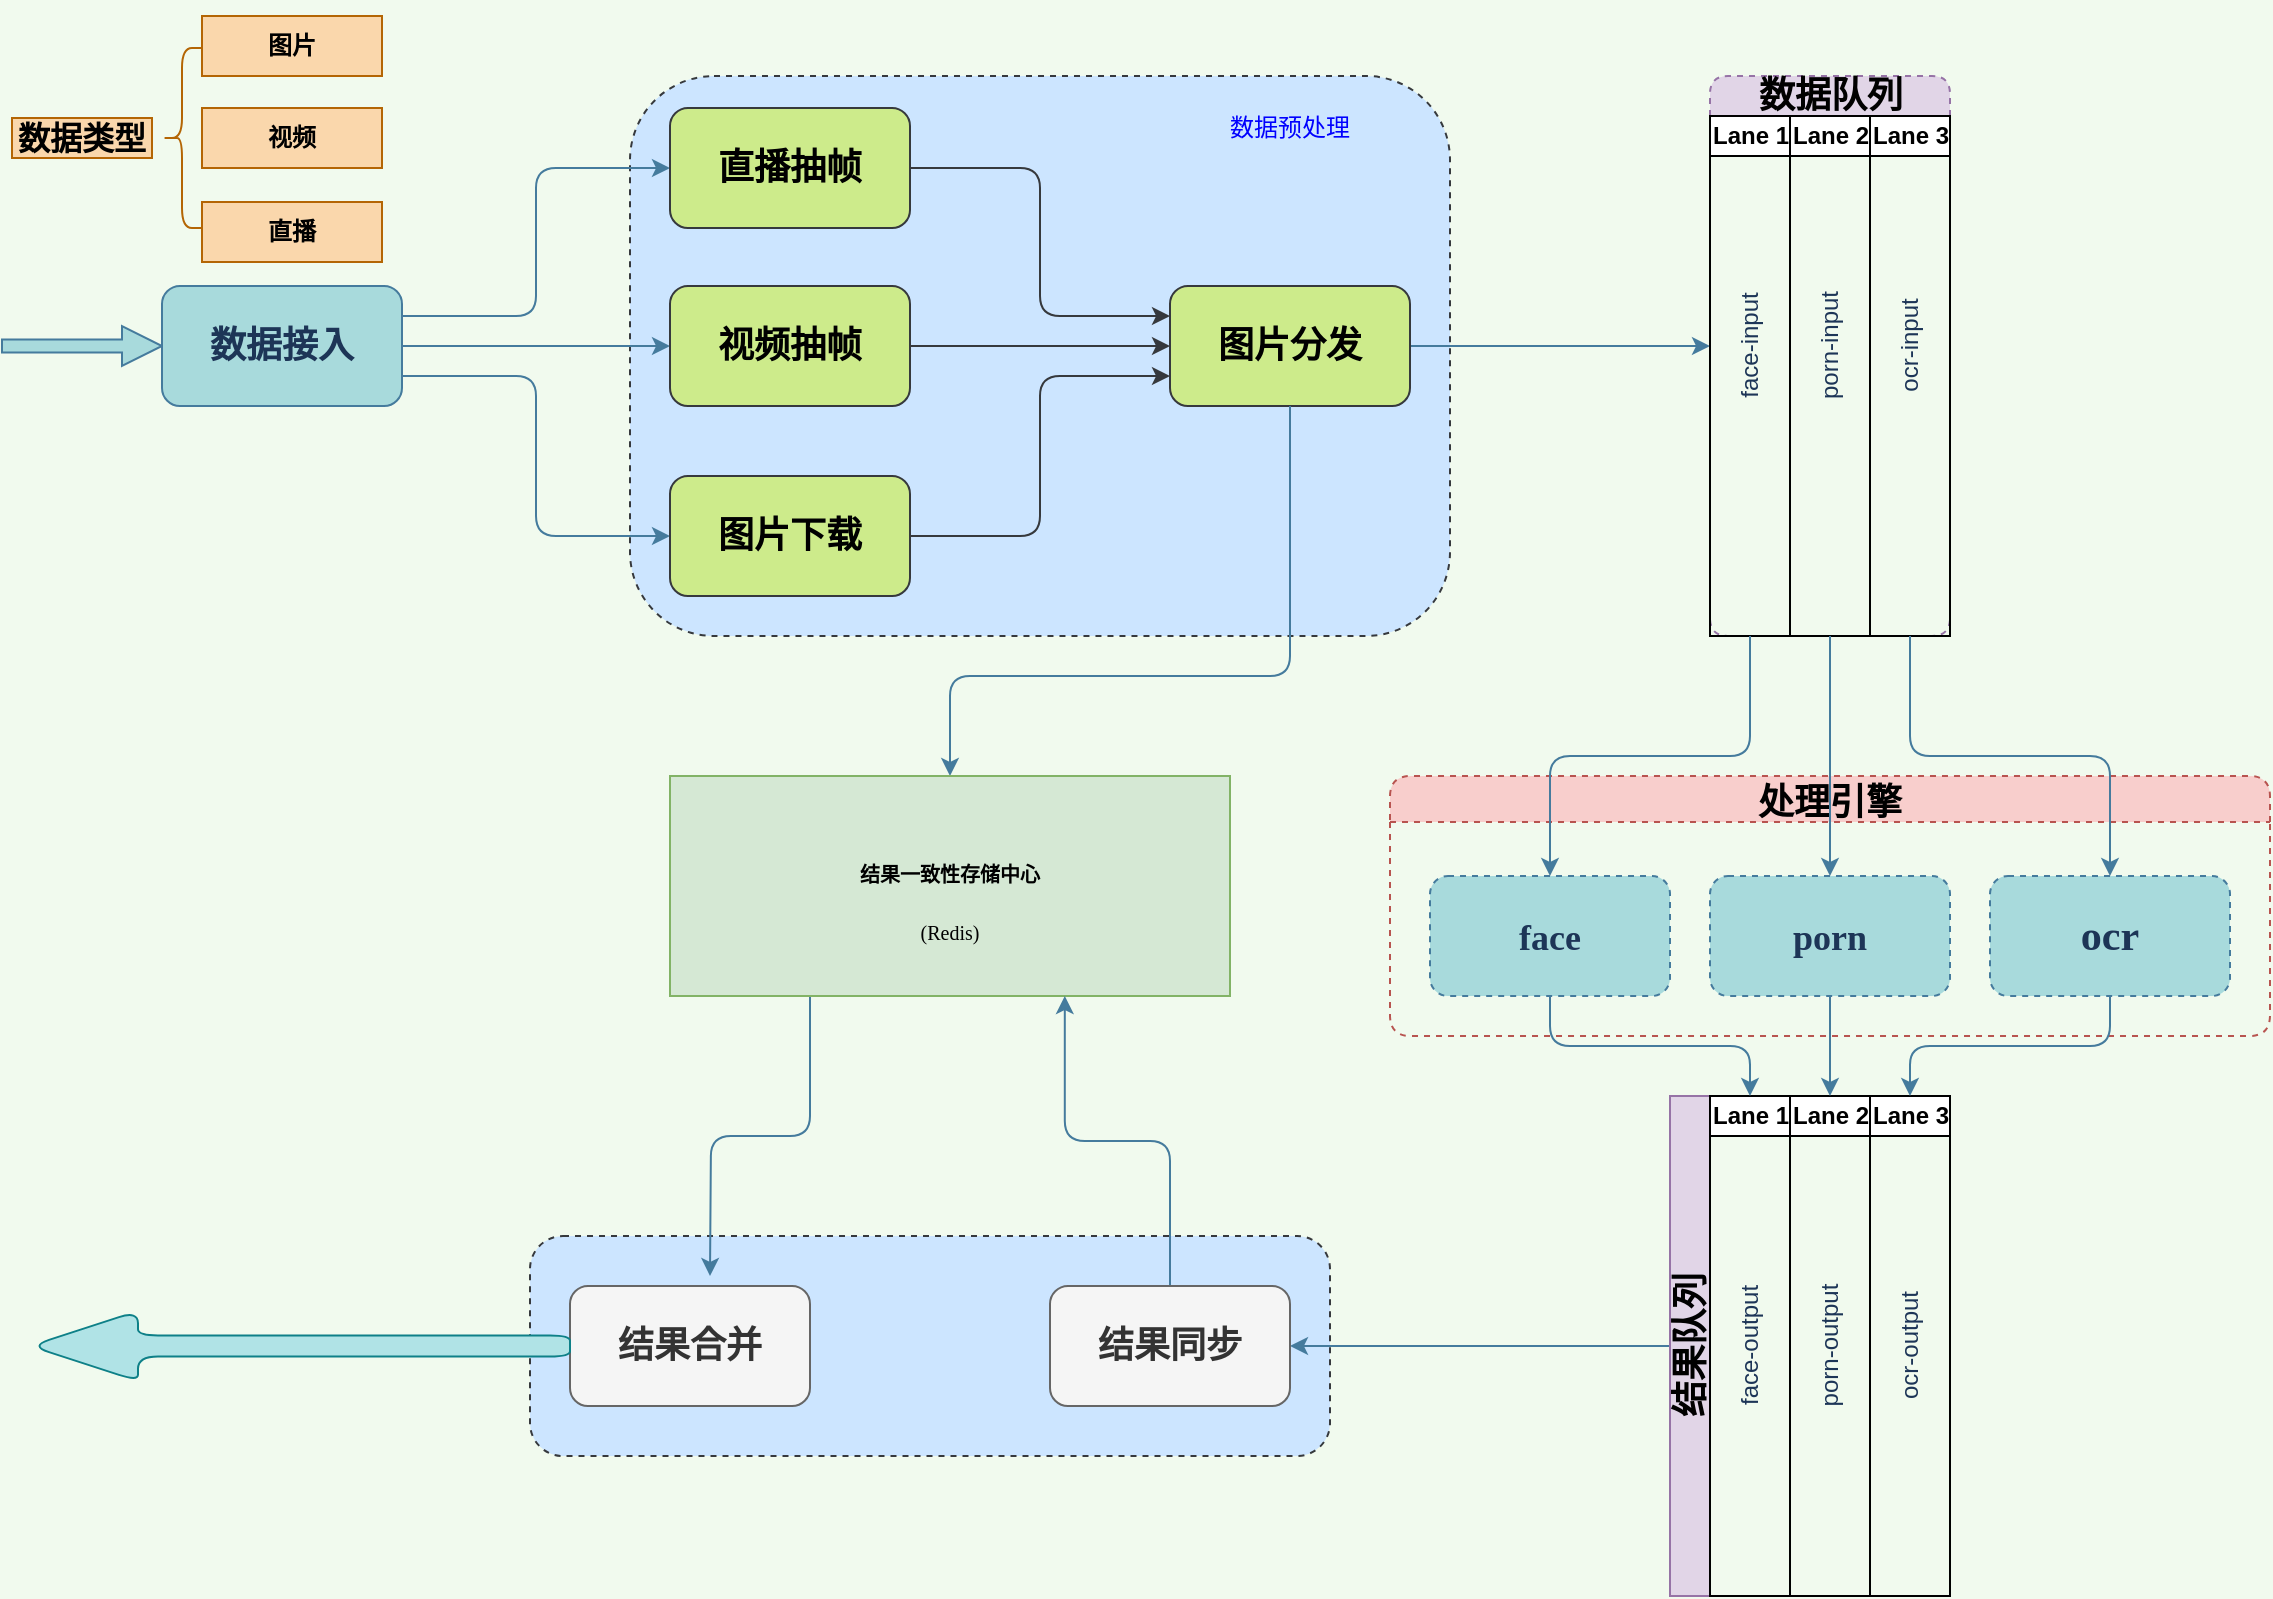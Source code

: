<mxfile version="13.10.4" type="github">
  <diagram id="h1go9skNZxWVvWuTAxgh" name="Page-1">
    <mxGraphModel dx="3101" dy="750" grid="1" gridSize="10" guides="1" tooltips="1" connect="1" arrows="1" fold="1" page="1" pageScale="1" pageWidth="827" pageHeight="1169" background="#F1FAEE" math="0" shadow="0">
      <root>
        <mxCell id="0" />
        <mxCell id="1" parent="0" />
        <mxCell id="aP0xkrd6JBsTT6EtkUmq-55" value="" style="rounded=1;whiteSpace=wrap;html=1;strokeColor=#36393d;strokeWidth=1;fillColor=#cce5ff;dashed=1;" vertex="1" parent="1">
          <mxGeometry x="-1390" y="720" width="400" height="110" as="geometry" />
        </mxCell>
        <mxCell id="0IOBR0UWIJ8B12urthg3-31" value="" style="whiteSpace=wrap;html=1;rounded=1;sketch=0;strokeColor=#36393d;fillColor=#cce5ff;dashed=1;shadow=0;glass=0;" parent="1" vertex="1">
          <mxGeometry x="-1340" y="140" width="410" height="280" as="geometry" />
        </mxCell>
        <mxCell id="0IOBR0UWIJ8B12urthg3-5" value="" style="html=1;shadow=0;dashed=0;align=center;verticalAlign=middle;shape=mxgraph.arrows2.arrow;dy=0.67;dx=20;notch=0;rounded=0;sketch=0;strokeColor=#457B9D;fillColor=#A8DADC;fontColor=#1D3557;" parent="1" vertex="1">
          <mxGeometry x="-1654" y="265" width="80" height="20" as="geometry" />
        </mxCell>
        <mxCell id="0IOBR0UWIJ8B12urthg3-24" style="edgeStyle=orthogonalEdgeStyle;curved=0;rounded=1;sketch=0;orthogonalLoop=1;jettySize=auto;html=1;exitX=1;exitY=0.75;exitDx=0;exitDy=0;entryX=0;entryY=0.5;entryDx=0;entryDy=0;strokeColor=#457B9D;fillColor=#A8DADC;fontColor=#1D3557;" parent="1" source="0IOBR0UWIJ8B12urthg3-6" target="0IOBR0UWIJ8B12urthg3-22" edge="1">
          <mxGeometry relative="1" as="geometry" />
        </mxCell>
        <mxCell id="0IOBR0UWIJ8B12urthg3-25" style="edgeStyle=orthogonalEdgeStyle;curved=0;rounded=1;sketch=0;orthogonalLoop=1;jettySize=auto;html=1;exitX=1;exitY=0.25;exitDx=0;exitDy=0;entryX=0;entryY=0.5;entryDx=0;entryDy=0;strokeColor=#457B9D;fillColor=#A8DADC;fontColor=#1D3557;" parent="1" source="0IOBR0UWIJ8B12urthg3-6" target="0IOBR0UWIJ8B12urthg3-21" edge="1">
          <mxGeometry relative="1" as="geometry" />
        </mxCell>
        <mxCell id="0IOBR0UWIJ8B12urthg3-26" style="edgeStyle=orthogonalEdgeStyle;curved=0;rounded=1;sketch=0;orthogonalLoop=1;jettySize=auto;html=1;exitX=1;exitY=0.5;exitDx=0;exitDy=0;entryX=0;entryY=0.5;entryDx=0;entryDy=0;strokeColor=#457B9D;fillColor=#A8DADC;fontColor=#1D3557;" parent="1" source="0IOBR0UWIJ8B12urthg3-6" target="0IOBR0UWIJ8B12urthg3-19" edge="1">
          <mxGeometry relative="1" as="geometry" />
        </mxCell>
        <mxCell id="0IOBR0UWIJ8B12urthg3-6" value="&lt;h4&gt;&lt;font style=&quot;font-size: 18px&quot; face=&quot;Verdana&quot;&gt;数据接入&lt;/font&gt;&lt;/h4&gt;" style="rounded=1;whiteSpace=wrap;html=1;sketch=0;strokeColor=#457B9D;fillColor=#A8DADC;fontColor=#1D3557;" parent="1" vertex="1">
          <mxGeometry x="-1574" y="245" width="120" height="60" as="geometry" />
        </mxCell>
        <mxCell id="0IOBR0UWIJ8B12urthg3-7" value="" style="shape=curlyBracket;whiteSpace=wrap;html=1;rounded=1;sketch=0;strokeColor=#b46504;fillColor=#fad7ac;size=0.5;" parent="1" vertex="1">
          <mxGeometry x="-1574" y="126" width="20" height="90" as="geometry" />
        </mxCell>
        <mxCell id="0IOBR0UWIJ8B12urthg3-13" value="&lt;h4&gt;图片&lt;/h4&gt;" style="rounded=0;whiteSpace=wrap;html=1;sketch=0;strokeColor=#b46504;fillColor=#fad7ac;" parent="1" vertex="1">
          <mxGeometry x="-1554" y="110" width="90" height="30" as="geometry" />
        </mxCell>
        <mxCell id="0IOBR0UWIJ8B12urthg3-14" value="&lt;h4&gt;视频&lt;/h4&gt;" style="rounded=0;whiteSpace=wrap;html=1;sketch=0;strokeColor=#b46504;fillColor=#fad7ac;" parent="1" vertex="1">
          <mxGeometry x="-1554" y="156" width="90" height="30" as="geometry" />
        </mxCell>
        <mxCell id="0IOBR0UWIJ8B12urthg3-15" value="&lt;h4&gt;直播&lt;/h4&gt;" style="rounded=0;whiteSpace=wrap;html=1;sketch=0;strokeColor=#b46504;fillColor=#fad7ac;" parent="1" vertex="1">
          <mxGeometry x="-1554" y="203" width="90" height="30" as="geometry" />
        </mxCell>
        <mxCell id="0IOBR0UWIJ8B12urthg3-18" value="&lt;h3&gt;&lt;font style=&quot;font-size: 16px&quot;&gt;数据类型&lt;/font&gt;&lt;/h3&gt;" style="text;html=1;strokeColor=#b46504;fillColor=#fad7ac;align=center;verticalAlign=middle;whiteSpace=wrap;rounded=0;sketch=0;" parent="1" vertex="1">
          <mxGeometry x="-1649" y="161" width="70" height="20" as="geometry" />
        </mxCell>
        <mxCell id="0IOBR0UWIJ8B12urthg3-30" style="edgeStyle=orthogonalEdgeStyle;curved=0;rounded=1;sketch=0;orthogonalLoop=1;jettySize=auto;html=1;exitX=1;exitY=0.5;exitDx=0;exitDy=0;entryX=0;entryY=0.5;entryDx=0;entryDy=0;strokeColor=#36393d;fillColor=#cdeb8b;fontColor=#1D3557;" parent="1" source="0IOBR0UWIJ8B12urthg3-19" target="0IOBR0UWIJ8B12urthg3-27" edge="1">
          <mxGeometry relative="1" as="geometry" />
        </mxCell>
        <mxCell id="0IOBR0UWIJ8B12urthg3-19" value="&lt;h3 style=&quot;font-size: 18px&quot;&gt;视频抽帧&lt;/h3&gt;" style="rounded=1;whiteSpace=wrap;html=1;sketch=0;strokeColor=#36393d;fillColor=#cdeb8b;" parent="1" vertex="1">
          <mxGeometry x="-1320" y="245" width="120" height="60" as="geometry" />
        </mxCell>
        <mxCell id="0IOBR0UWIJ8B12urthg3-28" style="edgeStyle=orthogonalEdgeStyle;curved=0;rounded=1;sketch=0;orthogonalLoop=1;jettySize=auto;html=1;exitX=1;exitY=0.5;exitDx=0;exitDy=0;entryX=0;entryY=0.25;entryDx=0;entryDy=0;strokeColor=#36393d;fillColor=#cdeb8b;fontColor=#1D3557;" parent="1" source="0IOBR0UWIJ8B12urthg3-21" target="0IOBR0UWIJ8B12urthg3-27" edge="1">
          <mxGeometry relative="1" as="geometry" />
        </mxCell>
        <mxCell id="0IOBR0UWIJ8B12urthg3-21" value="&lt;h3 style=&quot;font-size: 18px&quot;&gt;直播抽帧&lt;/h3&gt;" style="rounded=1;whiteSpace=wrap;html=1;sketch=0;strokeColor=#36393d;fillColor=#cdeb8b;" parent="1" vertex="1">
          <mxGeometry x="-1320" y="156" width="120" height="60" as="geometry" />
        </mxCell>
        <mxCell id="0IOBR0UWIJ8B12urthg3-29" style="edgeStyle=orthogonalEdgeStyle;curved=0;rounded=1;sketch=0;orthogonalLoop=1;jettySize=auto;html=1;exitX=1;exitY=0.5;exitDx=0;exitDy=0;entryX=0;entryY=0.75;entryDx=0;entryDy=0;strokeColor=#36393d;fillColor=#cdeb8b;fontColor=#1D3557;" parent="1" source="0IOBR0UWIJ8B12urthg3-22" target="0IOBR0UWIJ8B12urthg3-27" edge="1">
          <mxGeometry relative="1" as="geometry" />
        </mxCell>
        <mxCell id="0IOBR0UWIJ8B12urthg3-22" value="&lt;h3 style=&quot;font-size: 18px&quot;&gt;图片下载&lt;/h3&gt;" style="rounded=1;whiteSpace=wrap;html=1;sketch=0;strokeColor=#36393d;fillColor=#cdeb8b;" parent="1" vertex="1">
          <mxGeometry x="-1320" y="340" width="120" height="60" as="geometry" />
        </mxCell>
        <mxCell id="0IOBR0UWIJ8B12urthg3-43" style="edgeStyle=orthogonalEdgeStyle;curved=0;rounded=1;sketch=0;orthogonalLoop=1;jettySize=auto;html=1;strokeColor=#457B9D;fillColor=#A8DADC;fontColor=#1D3557;exitX=1;exitY=0.5;exitDx=0;exitDy=0;" parent="1" edge="1" source="0IOBR0UWIJ8B12urthg3-27">
          <mxGeometry relative="1" as="geometry">
            <mxPoint x="-800" y="275" as="targetPoint" />
            <mxPoint x="-910" y="275" as="sourcePoint" />
          </mxGeometry>
        </mxCell>
        <mxCell id="0IOBR0UWIJ8B12urthg3-27" value="&lt;h3 style=&quot;font-size: 18px&quot;&gt;图片分发&lt;/h3&gt;" style="rounded=1;whiteSpace=wrap;html=1;sketch=0;strokeColor=#36393d;fillColor=#cdeb8b;" parent="1" vertex="1">
          <mxGeometry x="-1070" y="245" width="120" height="60" as="geometry" />
        </mxCell>
        <mxCell id="0IOBR0UWIJ8B12urthg3-34" value="&lt;font color=&quot;#0000ff&quot;&gt;数据预处理&lt;/font&gt;" style="text;html=1;strokeColor=none;fillColor=none;align=center;verticalAlign=middle;whiteSpace=wrap;rounded=0;shadow=0;glass=0;dashed=1;sketch=0;fontColor=#1D3557;" parent="1" vertex="1">
          <mxGeometry x="-1045" y="156" width="70" height="20" as="geometry" />
        </mxCell>
        <mxCell id="0IOBR0UWIJ8B12urthg3-39" value="&lt;h3&gt;&lt;font style=&quot;font-size: 18px&quot; face=&quot;Verdana&quot;&gt;数据队列&lt;/font&gt;&lt;/h3&gt;" style="swimlane;html=1;childLayout=stackLayout;resizeParent=1;resizeParentMax=0;startSize=20;rounded=1;shadow=0;glass=0;dashed=1;sketch=0;strokeColor=#9673a6;fillColor=#e1d5e7;" parent="1" vertex="1">
          <mxGeometry x="-800" y="140" width="120" height="280" as="geometry" />
        </mxCell>
        <mxCell id="0IOBR0UWIJ8B12urthg3-40" value="Lane 1" style="swimlane;html=1;startSize=20;" parent="0IOBR0UWIJ8B12urthg3-39" vertex="1">
          <mxGeometry y="20" width="40" height="260" as="geometry" />
        </mxCell>
        <mxCell id="0IOBR0UWIJ8B12urthg3-44" value="face-input" style="text;html=1;align=center;verticalAlign=middle;resizable=0;points=[];autosize=1;fontColor=#1D3557;horizontal=0;" parent="0IOBR0UWIJ8B12urthg3-40" vertex="1">
          <mxGeometry x="5" y="85" width="30" height="60" as="geometry" />
        </mxCell>
        <mxCell id="0IOBR0UWIJ8B12urthg3-41" value="Lane 2" style="swimlane;html=1;startSize=20;" parent="0IOBR0UWIJ8B12urthg3-39" vertex="1">
          <mxGeometry x="40" y="20" width="40" height="260" as="geometry" />
        </mxCell>
        <mxCell id="0IOBR0UWIJ8B12urthg3-45" value="porn-input" style="text;html=1;align=center;verticalAlign=middle;resizable=0;points=[];autosize=1;fontColor=#1D3557;horizontal=0;" parent="0IOBR0UWIJ8B12urthg3-41" vertex="1">
          <mxGeometry x="5" y="85" width="30" height="60" as="geometry" />
        </mxCell>
        <mxCell id="0IOBR0UWIJ8B12urthg3-42" value="Lane 3" style="swimlane;html=1;startSize=20;" parent="0IOBR0UWIJ8B12urthg3-39" vertex="1">
          <mxGeometry x="80" y="20" width="40" height="260" as="geometry" />
        </mxCell>
        <mxCell id="0IOBR0UWIJ8B12urthg3-46" value="ocr-input" style="text;html=1;align=center;verticalAlign=middle;resizable=0;points=[];autosize=1;fontColor=#1D3557;horizontal=0;" parent="0IOBR0UWIJ8B12urthg3-42" vertex="1">
          <mxGeometry x="5" y="90" width="30" height="50" as="geometry" />
        </mxCell>
        <mxCell id="0IOBR0UWIJ8B12urthg3-47" value="处理引擎" style="swimlane;rounded=1;shadow=0;glass=0;dashed=1;sketch=0;strokeColor=#b85450;fillColor=#f8cecc;fontSize=18;fontFamily=Verdana;" parent="1" vertex="1">
          <mxGeometry x="-960" y="490" width="440" height="130" as="geometry">
            <mxRectangle x="-960" y="490" width="100" height="30" as="alternateBounds" />
          </mxGeometry>
        </mxCell>
        <mxCell id="0IOBR0UWIJ8B12urthg3-48" value="&lt;h3&gt;&lt;font style=&quot;font-size: 18px&quot;&gt;face&lt;/font&gt;&lt;/h3&gt;" style="rounded=1;whiteSpace=wrap;html=1;shadow=0;glass=0;dashed=1;sketch=0;strokeColor=#457B9D;fillColor=#A8DADC;fontFamily=Verdana;fontSize=18;fontColor=#1D3557;" parent="0IOBR0UWIJ8B12urthg3-47" vertex="1">
          <mxGeometry x="20" y="50" width="120" height="60" as="geometry" />
        </mxCell>
        <mxCell id="0IOBR0UWIJ8B12urthg3-49" value="&lt;h3&gt;&lt;font style=&quot;font-size: 18px&quot;&gt;porn&lt;/font&gt;&lt;/h3&gt;" style="rounded=1;whiteSpace=wrap;html=1;shadow=0;glass=0;dashed=1;sketch=0;strokeColor=#457B9D;fillColor=#A8DADC;fontFamily=Verdana;fontSize=18;fontColor=#1D3557;" parent="0IOBR0UWIJ8B12urthg3-47" vertex="1">
          <mxGeometry x="160" y="50" width="120" height="60" as="geometry" />
        </mxCell>
        <mxCell id="0IOBR0UWIJ8B12urthg3-50" value="&lt;h3&gt;ocr&lt;/h3&gt;" style="rounded=1;whiteSpace=wrap;html=1;shadow=0;glass=0;dashed=1;sketch=0;strokeColor=#457B9D;fillColor=#A8DADC;fontFamily=Verdana;fontSize=18;fontColor=#1D3557;" parent="0IOBR0UWIJ8B12urthg3-47" vertex="1">
          <mxGeometry x="300" y="50" width="120" height="60" as="geometry" />
        </mxCell>
        <mxCell id="0IOBR0UWIJ8B12urthg3-51" style="edgeStyle=orthogonalEdgeStyle;curved=0;rounded=1;sketch=0;orthogonalLoop=1;jettySize=auto;html=1;exitX=0.5;exitY=1;exitDx=0;exitDy=0;entryX=0.5;entryY=0;entryDx=0;entryDy=0;strokeColor=#457B9D;fillColor=#A8DADC;fontFamily=Verdana;fontSize=18;fontColor=#1D3557;" parent="1" source="0IOBR0UWIJ8B12urthg3-40" target="0IOBR0UWIJ8B12urthg3-48" edge="1">
          <mxGeometry relative="1" as="geometry" />
        </mxCell>
        <mxCell id="0IOBR0UWIJ8B12urthg3-52" style="edgeStyle=orthogonalEdgeStyle;curved=0;rounded=1;sketch=0;orthogonalLoop=1;jettySize=auto;html=1;exitX=0.5;exitY=1;exitDx=0;exitDy=0;entryX=0.5;entryY=0;entryDx=0;entryDy=0;strokeColor=#457B9D;fillColor=#A8DADC;fontFamily=Verdana;fontSize=18;fontColor=#1D3557;" parent="1" source="0IOBR0UWIJ8B12urthg3-41" target="0IOBR0UWIJ8B12urthg3-49" edge="1">
          <mxGeometry relative="1" as="geometry" />
        </mxCell>
        <mxCell id="0IOBR0UWIJ8B12urthg3-53" style="edgeStyle=orthogonalEdgeStyle;curved=0;rounded=1;sketch=0;orthogonalLoop=1;jettySize=auto;html=1;exitX=0.5;exitY=1;exitDx=0;exitDy=0;strokeColor=#457B9D;fillColor=#A8DADC;fontFamily=Verdana;fontSize=18;fontColor=#1D3557;" parent="1" source="0IOBR0UWIJ8B12urthg3-42" target="0IOBR0UWIJ8B12urthg3-50" edge="1">
          <mxGeometry relative="1" as="geometry" />
        </mxCell>
        <mxCell id="aP0xkrd6JBsTT6EtkUmq-49" style="edgeStyle=orthogonalEdgeStyle;rounded=1;orthogonalLoop=1;jettySize=auto;html=1;exitX=0;exitY=0.5;exitDx=0;exitDy=0;entryX=1;entryY=0.5;entryDx=0;entryDy=0;strokeColor=#457B9D;" edge="1" parent="1" source="aP0xkrd6JBsTT6EtkUmq-20" target="aP0xkrd6JBsTT6EtkUmq-43">
          <mxGeometry relative="1" as="geometry" />
        </mxCell>
        <mxCell id="aP0xkrd6JBsTT6EtkUmq-20" value="&lt;h3&gt;&lt;font style=&quot;font-size: 18px&quot; face=&quot;Verdana&quot;&gt;结果队列&lt;/font&gt;&lt;/h3&gt;" style="swimlane;html=1;childLayout=stackLayout;resizeParent=1;resizeParentMax=0;startSize=20;horizontal=0;horizontalStack=1;fillColor=#e1d5e7;strokeColor=#9673a6;" vertex="1" parent="1">
          <mxGeometry x="-820" y="650" width="140" height="250" as="geometry" />
        </mxCell>
        <mxCell id="aP0xkrd6JBsTT6EtkUmq-21" value="Lane 1" style="swimlane;html=1;startSize=20;" vertex="1" parent="aP0xkrd6JBsTT6EtkUmq-20">
          <mxGeometry x="20" width="40" height="250" as="geometry" />
        </mxCell>
        <mxCell id="aP0xkrd6JBsTT6EtkUmq-24" value="face-output" style="text;html=1;align=center;verticalAlign=middle;resizable=0;points=[];autosize=1;fontColor=#1D3557;horizontal=0;" vertex="1" parent="aP0xkrd6JBsTT6EtkUmq-21">
          <mxGeometry x="5" y="90" width="30" height="70" as="geometry" />
        </mxCell>
        <mxCell id="aP0xkrd6JBsTT6EtkUmq-22" value="Lane 2" style="swimlane;html=1;startSize=20;" vertex="1" parent="aP0xkrd6JBsTT6EtkUmq-20">
          <mxGeometry x="60" width="40" height="250" as="geometry" />
        </mxCell>
        <mxCell id="aP0xkrd6JBsTT6EtkUmq-25" value="porn-output" style="text;html=1;align=center;verticalAlign=middle;resizable=0;points=[];autosize=1;fontColor=#1D3557;horizontal=0;" vertex="1" parent="aP0xkrd6JBsTT6EtkUmq-22">
          <mxGeometry x="5" y="90" width="30" height="70" as="geometry" />
        </mxCell>
        <mxCell id="aP0xkrd6JBsTT6EtkUmq-23" value="Lane 3" style="swimlane;html=1;startSize=20;" vertex="1" parent="aP0xkrd6JBsTT6EtkUmq-20">
          <mxGeometry x="100" width="40" height="250" as="geometry" />
        </mxCell>
        <mxCell id="aP0xkrd6JBsTT6EtkUmq-26" value="ocr-output" style="text;html=1;align=center;verticalAlign=middle;resizable=0;points=[];autosize=1;fontColor=#1D3557;horizontal=0;" vertex="1" parent="aP0xkrd6JBsTT6EtkUmq-23">
          <mxGeometry x="5" y="95" width="30" height="60" as="geometry" />
        </mxCell>
        <mxCell id="aP0xkrd6JBsTT6EtkUmq-28" style="edgeStyle=orthogonalEdgeStyle;rounded=0;orthogonalLoop=1;jettySize=auto;html=1;exitX=0.5;exitY=1;exitDx=0;exitDy=0;entryX=0.5;entryY=0;entryDx=0;entryDy=0;strokeColor=#457B9D;" edge="1" parent="1" source="0IOBR0UWIJ8B12urthg3-49" target="aP0xkrd6JBsTT6EtkUmq-22">
          <mxGeometry relative="1" as="geometry" />
        </mxCell>
        <mxCell id="aP0xkrd6JBsTT6EtkUmq-29" style="edgeStyle=orthogonalEdgeStyle;rounded=1;orthogonalLoop=1;jettySize=auto;html=1;exitX=0.5;exitY=1;exitDx=0;exitDy=0;entryX=0.5;entryY=0;entryDx=0;entryDy=0;strokeColor=#457B9D;" edge="1" parent="1" source="0IOBR0UWIJ8B12urthg3-48" target="aP0xkrd6JBsTT6EtkUmq-21">
          <mxGeometry relative="1" as="geometry" />
        </mxCell>
        <mxCell id="aP0xkrd6JBsTT6EtkUmq-31" style="edgeStyle=orthogonalEdgeStyle;rounded=1;orthogonalLoop=1;jettySize=auto;html=1;exitX=0.5;exitY=1;exitDx=0;exitDy=0;entryX=0.5;entryY=0;entryDx=0;entryDy=0;strokeColor=#457B9D;" edge="1" parent="1" source="0IOBR0UWIJ8B12urthg3-50" target="aP0xkrd6JBsTT6EtkUmq-23">
          <mxGeometry relative="1" as="geometry" />
        </mxCell>
        <mxCell id="aP0xkrd6JBsTT6EtkUmq-42" style="edgeStyle=orthogonalEdgeStyle;rounded=1;orthogonalLoop=1;jettySize=auto;html=1;strokeColor=#457B9D;entryX=0.5;entryY=0;entryDx=0;entryDy=0;" edge="1" parent="1" source="0IOBR0UWIJ8B12urthg3-27" target="aP0xkrd6JBsTT6EtkUmq-35">
          <mxGeometry relative="1" as="geometry">
            <Array as="points">
              <mxPoint x="-1010" y="440" />
              <mxPoint x="-1180" y="440" />
            </Array>
          </mxGeometry>
        </mxCell>
        <mxCell id="aP0xkrd6JBsTT6EtkUmq-52" style="edgeStyle=orthogonalEdgeStyle;rounded=1;orthogonalLoop=1;jettySize=auto;html=1;exitX=0.25;exitY=1;exitDx=0;exitDy=0;strokeColor=#457B9D;" edge="1" parent="1" source="aP0xkrd6JBsTT6EtkUmq-35">
          <mxGeometry relative="1" as="geometry">
            <mxPoint x="-1300" y="740" as="targetPoint" />
          </mxGeometry>
        </mxCell>
        <mxCell id="aP0xkrd6JBsTT6EtkUmq-35" value="&lt;h3&gt;&lt;font face=&quot;Verdana&quot; size=&quot;1&quot;&gt;结果一致性存储中心&lt;/font&gt;&lt;/h3&gt;&lt;div&gt;&lt;font face=&quot;Verdana&quot; size=&quot;1&quot;&gt;(Redis)&lt;/font&gt;&lt;/div&gt;" style="rounded=0;whiteSpace=wrap;html=1;strokeColor=#82b366;strokeWidth=1;fillColor=#d5e8d4;" vertex="1" parent="1">
          <mxGeometry x="-1320" y="490" width="280" height="110" as="geometry" />
        </mxCell>
        <mxCell id="aP0xkrd6JBsTT6EtkUmq-50" style="edgeStyle=orthogonalEdgeStyle;rounded=1;orthogonalLoop=1;jettySize=auto;html=1;exitX=0.5;exitY=0;exitDx=0;exitDy=0;entryX=0.705;entryY=1;entryDx=0;entryDy=0;entryPerimeter=0;strokeColor=#457B9D;" edge="1" parent="1" source="aP0xkrd6JBsTT6EtkUmq-43" target="aP0xkrd6JBsTT6EtkUmq-35">
          <mxGeometry relative="1" as="geometry" />
        </mxCell>
        <mxCell id="aP0xkrd6JBsTT6EtkUmq-43" value="&lt;h3 style=&quot;font-size: 18px&quot;&gt;&lt;font face=&quot;Verdana&quot;&gt;结果同步&lt;/font&gt;&lt;/h3&gt;" style="rounded=1;whiteSpace=wrap;html=1;strokeColor=#666666;strokeWidth=1;fillColor=#f5f5f5;fontColor=#333333;" vertex="1" parent="1">
          <mxGeometry x="-1130" y="745" width="120" height="60" as="geometry" />
        </mxCell>
        <mxCell id="aP0xkrd6JBsTT6EtkUmq-51" value="&lt;h3 style=&quot;font-size: 18px&quot;&gt;&lt;font face=&quot;Verdana&quot;&gt;结果合并&lt;/font&gt;&lt;/h3&gt;" style="rounded=1;whiteSpace=wrap;html=1;strokeColor=#666666;strokeWidth=1;fillColor=#f5f5f5;fontColor=#333333;" vertex="1" parent="1">
          <mxGeometry x="-1370" y="745" width="120" height="60" as="geometry" />
        </mxCell>
        <mxCell id="aP0xkrd6JBsTT6EtkUmq-57" value="" style="shape=singleArrow;direction=west;whiteSpace=wrap;html=1;rounded=1;strokeColor=#0e8088;strokeWidth=1;fillColor=#b0e3e6;" vertex="1" parent="1">
          <mxGeometry x="-1640" y="757.5" width="270" height="35" as="geometry" />
        </mxCell>
      </root>
    </mxGraphModel>
  </diagram>
</mxfile>

